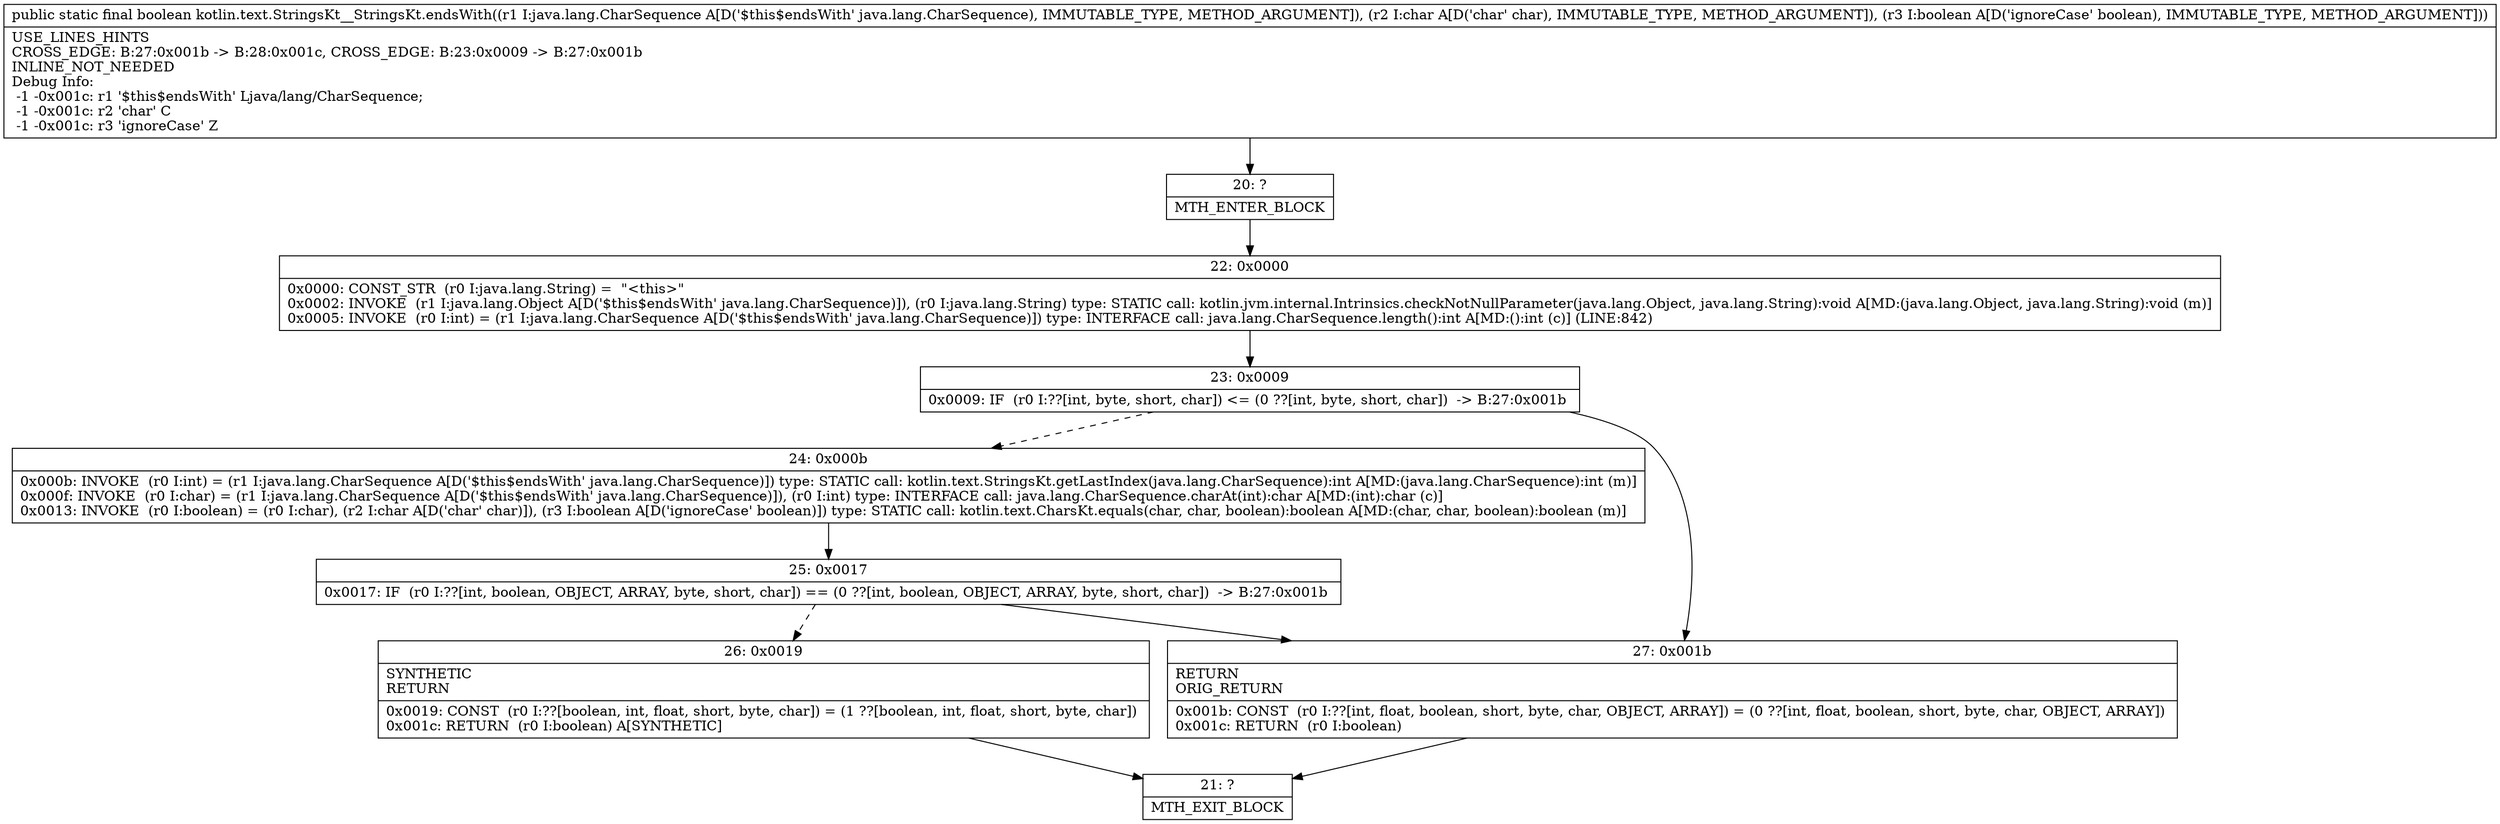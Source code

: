 digraph "CFG forkotlin.text.StringsKt__StringsKt.endsWith(Ljava\/lang\/CharSequence;CZ)Z" {
Node_20 [shape=record,label="{20\:\ ?|MTH_ENTER_BLOCK\l}"];
Node_22 [shape=record,label="{22\:\ 0x0000|0x0000: CONST_STR  (r0 I:java.lang.String) =  \"\<this\>\" \l0x0002: INVOKE  (r1 I:java.lang.Object A[D('$this$endsWith' java.lang.CharSequence)]), (r0 I:java.lang.String) type: STATIC call: kotlin.jvm.internal.Intrinsics.checkNotNullParameter(java.lang.Object, java.lang.String):void A[MD:(java.lang.Object, java.lang.String):void (m)]\l0x0005: INVOKE  (r0 I:int) = (r1 I:java.lang.CharSequence A[D('$this$endsWith' java.lang.CharSequence)]) type: INTERFACE call: java.lang.CharSequence.length():int A[MD:():int (c)] (LINE:842)\l}"];
Node_23 [shape=record,label="{23\:\ 0x0009|0x0009: IF  (r0 I:??[int, byte, short, char]) \<= (0 ??[int, byte, short, char])  \-\> B:27:0x001b \l}"];
Node_24 [shape=record,label="{24\:\ 0x000b|0x000b: INVOKE  (r0 I:int) = (r1 I:java.lang.CharSequence A[D('$this$endsWith' java.lang.CharSequence)]) type: STATIC call: kotlin.text.StringsKt.getLastIndex(java.lang.CharSequence):int A[MD:(java.lang.CharSequence):int (m)]\l0x000f: INVOKE  (r0 I:char) = (r1 I:java.lang.CharSequence A[D('$this$endsWith' java.lang.CharSequence)]), (r0 I:int) type: INTERFACE call: java.lang.CharSequence.charAt(int):char A[MD:(int):char (c)]\l0x0013: INVOKE  (r0 I:boolean) = (r0 I:char), (r2 I:char A[D('char' char)]), (r3 I:boolean A[D('ignoreCase' boolean)]) type: STATIC call: kotlin.text.CharsKt.equals(char, char, boolean):boolean A[MD:(char, char, boolean):boolean (m)]\l}"];
Node_25 [shape=record,label="{25\:\ 0x0017|0x0017: IF  (r0 I:??[int, boolean, OBJECT, ARRAY, byte, short, char]) == (0 ??[int, boolean, OBJECT, ARRAY, byte, short, char])  \-\> B:27:0x001b \l}"];
Node_26 [shape=record,label="{26\:\ 0x0019|SYNTHETIC\lRETURN\l|0x0019: CONST  (r0 I:??[boolean, int, float, short, byte, char]) = (1 ??[boolean, int, float, short, byte, char]) \l0x001c: RETURN  (r0 I:boolean) A[SYNTHETIC]\l}"];
Node_21 [shape=record,label="{21\:\ ?|MTH_EXIT_BLOCK\l}"];
Node_27 [shape=record,label="{27\:\ 0x001b|RETURN\lORIG_RETURN\l|0x001b: CONST  (r0 I:??[int, float, boolean, short, byte, char, OBJECT, ARRAY]) = (0 ??[int, float, boolean, short, byte, char, OBJECT, ARRAY]) \l0x001c: RETURN  (r0 I:boolean) \l}"];
MethodNode[shape=record,label="{public static final boolean kotlin.text.StringsKt__StringsKt.endsWith((r1 I:java.lang.CharSequence A[D('$this$endsWith' java.lang.CharSequence), IMMUTABLE_TYPE, METHOD_ARGUMENT]), (r2 I:char A[D('char' char), IMMUTABLE_TYPE, METHOD_ARGUMENT]), (r3 I:boolean A[D('ignoreCase' boolean), IMMUTABLE_TYPE, METHOD_ARGUMENT]))  | USE_LINES_HINTS\lCROSS_EDGE: B:27:0x001b \-\> B:28:0x001c, CROSS_EDGE: B:23:0x0009 \-\> B:27:0x001b\lINLINE_NOT_NEEDED\lDebug Info:\l  \-1 \-0x001c: r1 '$this$endsWith' Ljava\/lang\/CharSequence;\l  \-1 \-0x001c: r2 'char' C\l  \-1 \-0x001c: r3 'ignoreCase' Z\l}"];
MethodNode -> Node_20;Node_20 -> Node_22;
Node_22 -> Node_23;
Node_23 -> Node_24[style=dashed];
Node_23 -> Node_27;
Node_24 -> Node_25;
Node_25 -> Node_26[style=dashed];
Node_25 -> Node_27;
Node_26 -> Node_21;
Node_27 -> Node_21;
}

